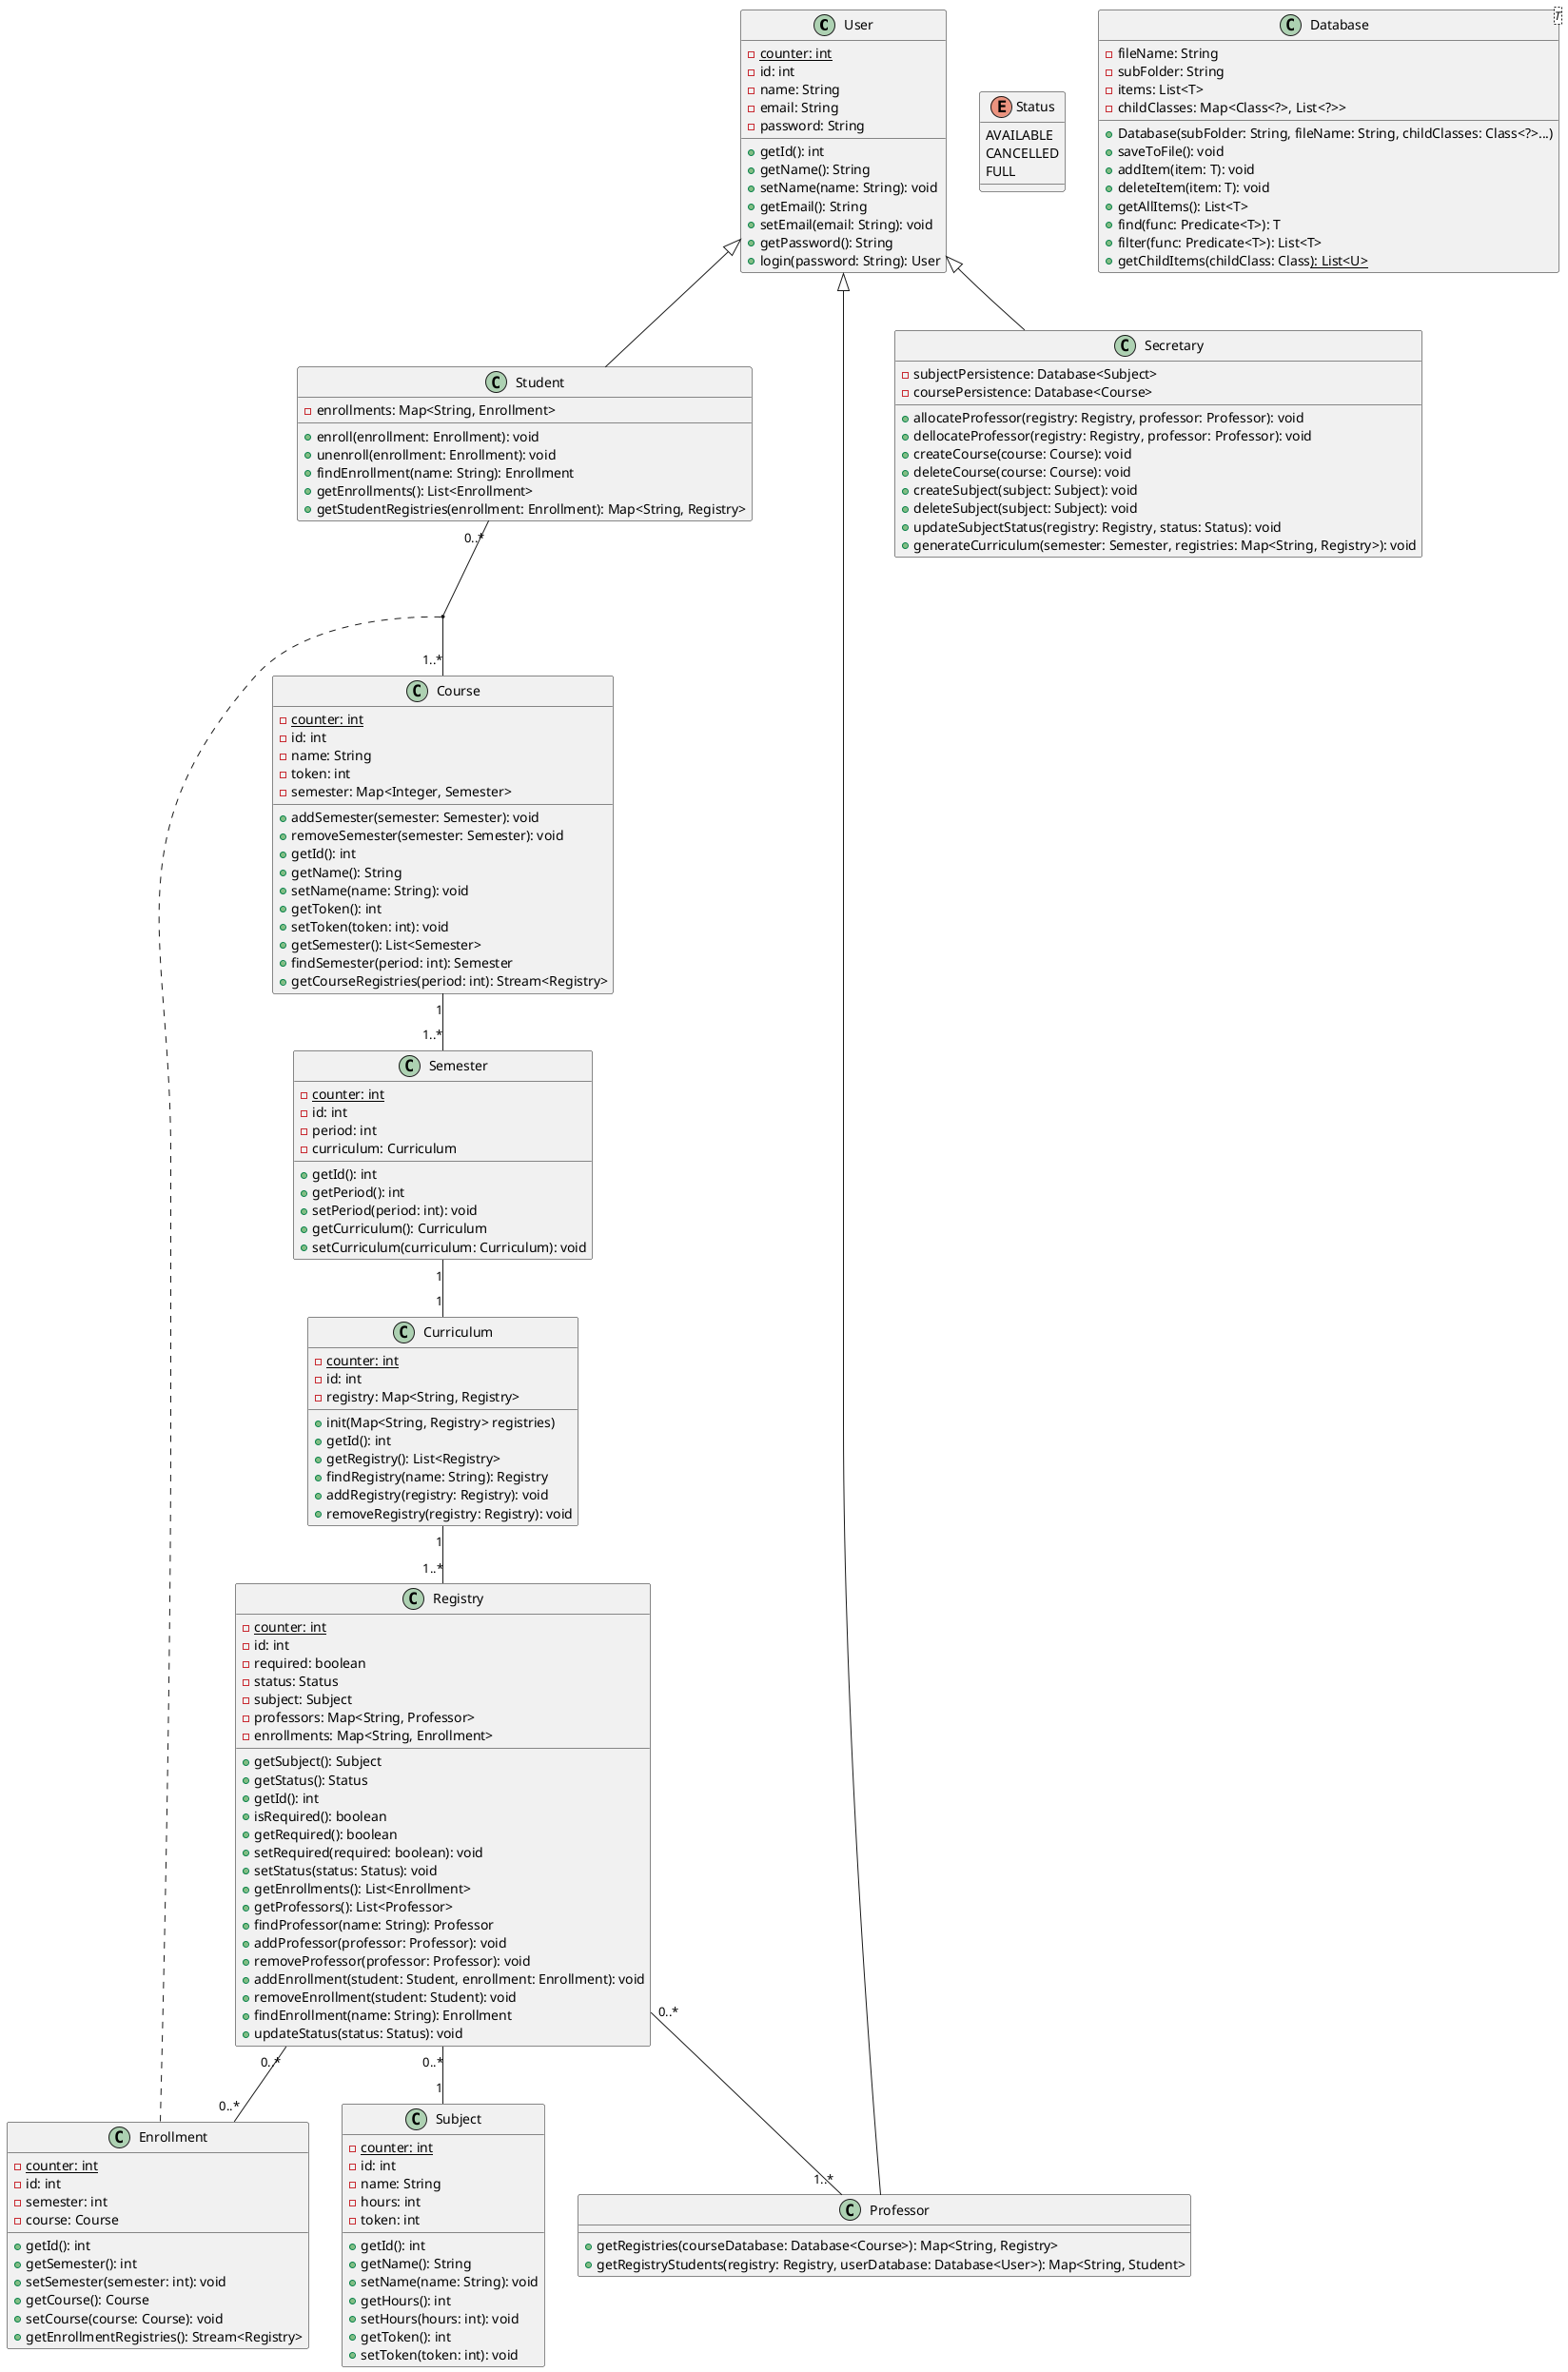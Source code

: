 @startuml

class User {
    -{static} counter: int
    -id: int
    -name: String
    -email: String
    -password: String
    +getId(): int
    +getName(): String
    +setName(name: String): void
    +getEmail(): String
    +setEmail(email: String): void
    +getPassword(): String
    +login(password: String): User
}

class Student {
    -enrollments: Map<String, Enrollment>
    +enroll(enrollment: Enrollment): void
    +unenroll(enrollment: Enrollment): void
    +findEnrollment(name: String): Enrollment
    +getEnrollments(): List<Enrollment>
    +getStudentRegistries(enrollment: Enrollment): Map<String, Registry>
}

class Professor {
    +getRegistries(courseDatabase: Database<Course>): Map<String, Registry>
    +getRegistryStudents(registry: Registry, userDatabase: Database<User>): Map<String, Student>
}

class Secretary {
    -subjectPersistence: Database<Subject>
    -coursePersistence: Database<Course>
    +allocateProfessor(registry: Registry, professor: Professor): void
    +dellocateProfessor(registry: Registry, professor: Professor): void
    +createCourse(course: Course): void
    +deleteCourse(course: Course): void
    +createSubject(subject: Subject): void
    +deleteSubject(subject: Subject): void
    +updateSubjectStatus(registry: Registry, status: Status): void
    +generateCurriculum(semester: Semester, registries: Map<String, Registry>): void
}

class Enrollment {
    -{static} counter: int
    -id: int
    -semester: int
    -course: Course
    +getId(): int
    +getSemester(): int
    +setSemester(semester: int): void
    +getCourse(): Course
    +setCourse(course: Course): void
    +getEnrollmentRegistries(): Stream<Registry>
}

class Course {
    -{static} counter: int
    -id: int
    -name: String
    -token: int
    -semester: Map<Integer, Semester>
    +addSemester(semester: Semester): void
    +removeSemester(semester: Semester): void
    +getId(): int
    +getName(): String
    +setName(name: String): void
    +getToken(): int
    +setToken(token: int): void
    +getSemester(): List<Semester>
    +findSemester(period: int): Semester
    +getCourseRegistries(period: int): Stream<Registry>
}

class Semester {
    -{static} counter: int
    -id: int
    -period: int
    -curriculum: Curriculum
    +getId(): int
    +getPeriod(): int
    +setPeriod(period: int): void
    +getCurriculum(): Curriculum
    +setCurriculum(curriculum: Curriculum): void
}

class Curriculum {
    -{static} counter: int
    -id: int
    -registry: Map<String, Registry>
    +init(Map<String, Registry> registries)
    +getId(): int
    +getRegistry(): List<Registry>
    +findRegistry(name: String): Registry
    +addRegistry(registry: Registry): void
    +removeRegistry(registry: Registry): void
}

class Subject {
    -{static} counter: int
    -id: int
    -name: String
    -hours: int
    -token: int
    +getId(): int
    +getName(): String
    +setName(name: String): void
    +getHours(): int
    +setHours(hours: int): void
    +getToken(): int
    +setToken(token: int): void
}

class Registry {
    -{static} counter: int
    -id: int
    -required: boolean
    -status: Status
    -subject: Subject
    -professors: Map<String, Professor>
    -enrollments: Map<String, Enrollment>
    +getSubject(): Subject
    +getStatus(): Status
    +getId(): int
    +isRequired(): boolean
    +getRequired(): boolean
    +setRequired(required: boolean): void
    +setStatus(status: Status): void
    +getEnrollments(): List<Enrollment>
    +getProfessors(): List<Professor>
    +findProfessor(name: String): Professor
    +addProfessor(professor: Professor): void
    +removeProfessor(professor: Professor): void
    +addEnrollment(student: Student, enrollment: Enrollment): void
    +removeEnrollment(student: Student): void
    +findEnrollment(name: String): Enrollment
    +updateStatus(status: Status): void
}

enum Status {
    AVAILABLE
    CANCELLED
    FULL
}

class Database<T> {
    -fileName: String
    -subFolder: String
    -items: List<T>
    -childClasses: Map<Class<?>, List<?>>
    +Database(subFolder: String, fileName: String, childClasses: Class<?>...)
    +saveToFile(): void
    +addItem(item: T): void
    +deleteItem(item: T): void
    +getAllItems(): List<T>
    +find(func: Predicate<T>): T
    +filter(func: Predicate<T>): List<T>
    +getChildItems(childClass: Class<U>): List<U>
}

User <|-- Student
User <|-- Professor
User <|-- Secretary

Course "1" -- "1..*" Semester
Semester "1" -- "1" Curriculum
Curriculum "1" -- "1..*" Registry
Registry "0..*" -- "1" Subject
Student "0..*" -- "1..*" Course
(Student, Course) . Enrollment
Registry "0..*" -- "0..*" Enrollment
Registry "0..*" -- "1..*" Professor

@enduml